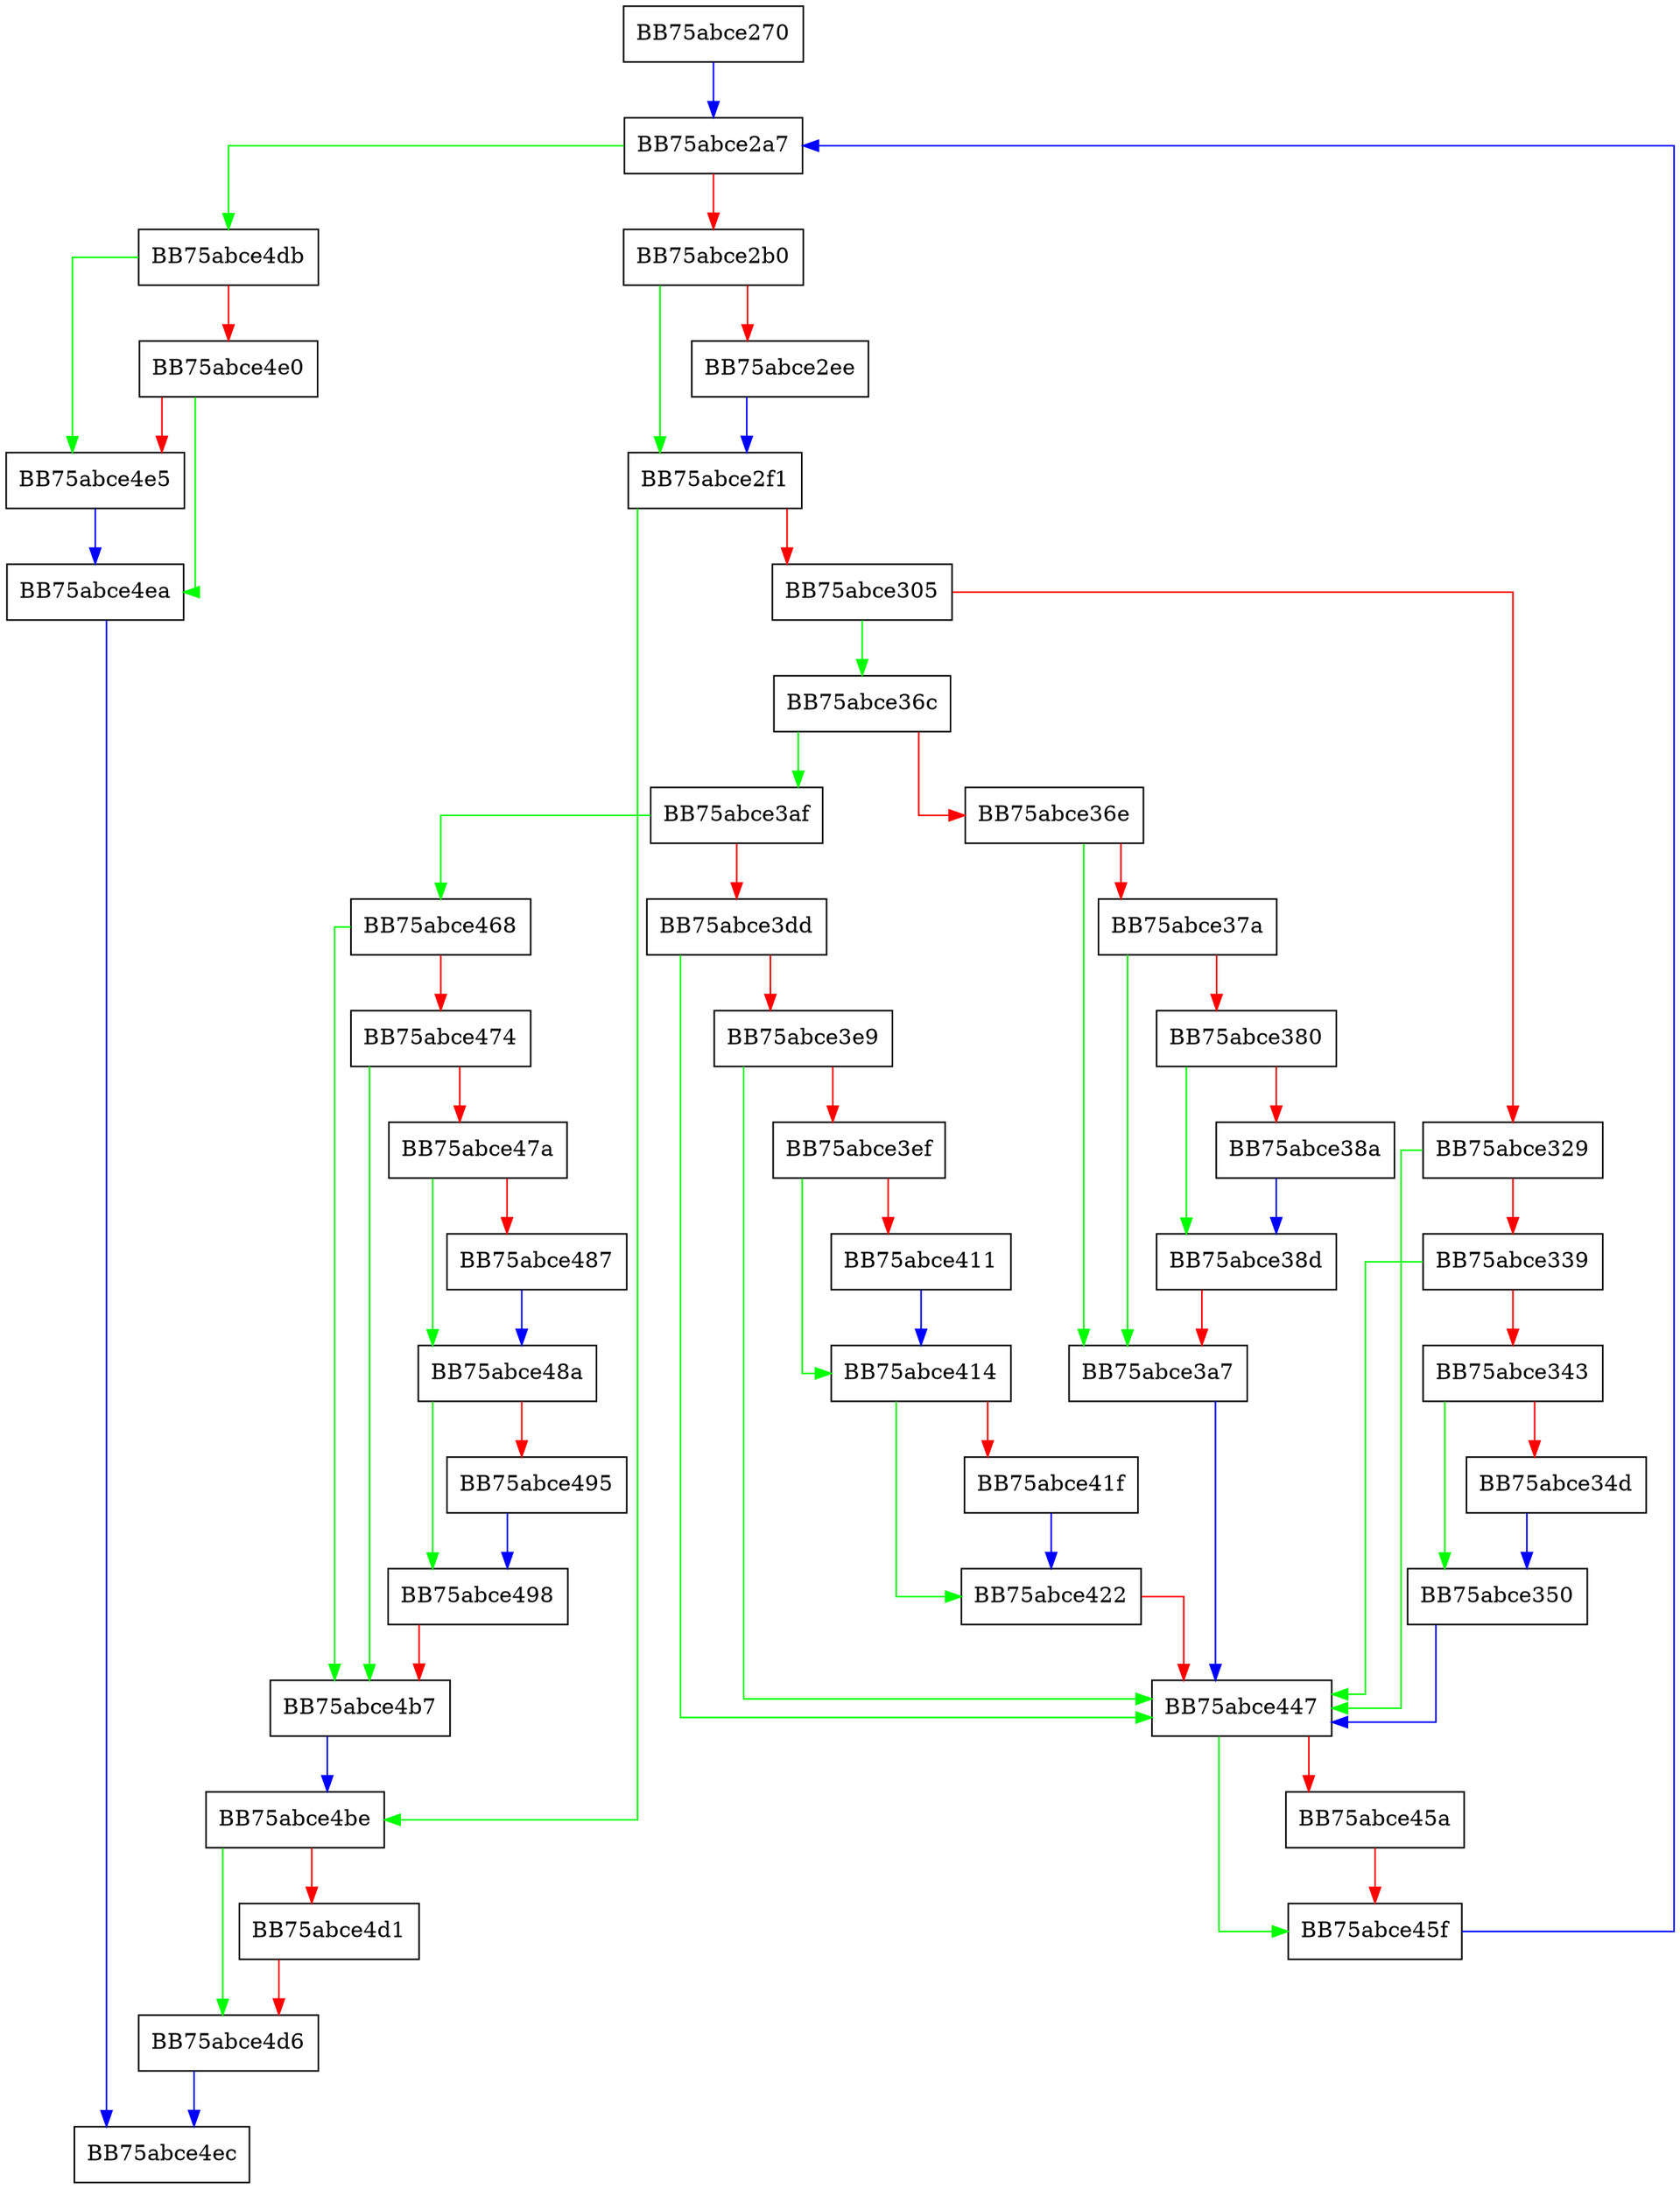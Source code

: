 digraph DoRestoreAll {
  node [shape="box"];
  graph [splines=ortho];
  BB75abce270 -> BB75abce2a7 [color="blue"];
  BB75abce2a7 -> BB75abce4db [color="green"];
  BB75abce2a7 -> BB75abce2b0 [color="red"];
  BB75abce2b0 -> BB75abce2f1 [color="green"];
  BB75abce2b0 -> BB75abce2ee [color="red"];
  BB75abce2ee -> BB75abce2f1 [color="blue"];
  BB75abce2f1 -> BB75abce4be [color="green"];
  BB75abce2f1 -> BB75abce305 [color="red"];
  BB75abce305 -> BB75abce36c [color="green"];
  BB75abce305 -> BB75abce329 [color="red"];
  BB75abce329 -> BB75abce447 [color="green"];
  BB75abce329 -> BB75abce339 [color="red"];
  BB75abce339 -> BB75abce447 [color="green"];
  BB75abce339 -> BB75abce343 [color="red"];
  BB75abce343 -> BB75abce350 [color="green"];
  BB75abce343 -> BB75abce34d [color="red"];
  BB75abce34d -> BB75abce350 [color="blue"];
  BB75abce350 -> BB75abce447 [color="blue"];
  BB75abce36c -> BB75abce3af [color="green"];
  BB75abce36c -> BB75abce36e [color="red"];
  BB75abce36e -> BB75abce3a7 [color="green"];
  BB75abce36e -> BB75abce37a [color="red"];
  BB75abce37a -> BB75abce3a7 [color="green"];
  BB75abce37a -> BB75abce380 [color="red"];
  BB75abce380 -> BB75abce38d [color="green"];
  BB75abce380 -> BB75abce38a [color="red"];
  BB75abce38a -> BB75abce38d [color="blue"];
  BB75abce38d -> BB75abce3a7 [color="red"];
  BB75abce3a7 -> BB75abce447 [color="blue"];
  BB75abce3af -> BB75abce468 [color="green"];
  BB75abce3af -> BB75abce3dd [color="red"];
  BB75abce3dd -> BB75abce447 [color="green"];
  BB75abce3dd -> BB75abce3e9 [color="red"];
  BB75abce3e9 -> BB75abce447 [color="green"];
  BB75abce3e9 -> BB75abce3ef [color="red"];
  BB75abce3ef -> BB75abce414 [color="green"];
  BB75abce3ef -> BB75abce411 [color="red"];
  BB75abce411 -> BB75abce414 [color="blue"];
  BB75abce414 -> BB75abce422 [color="green"];
  BB75abce414 -> BB75abce41f [color="red"];
  BB75abce41f -> BB75abce422 [color="blue"];
  BB75abce422 -> BB75abce447 [color="red"];
  BB75abce447 -> BB75abce45f [color="green"];
  BB75abce447 -> BB75abce45a [color="red"];
  BB75abce45a -> BB75abce45f [color="red"];
  BB75abce45f -> BB75abce2a7 [color="blue"];
  BB75abce468 -> BB75abce4b7 [color="green"];
  BB75abce468 -> BB75abce474 [color="red"];
  BB75abce474 -> BB75abce4b7 [color="green"];
  BB75abce474 -> BB75abce47a [color="red"];
  BB75abce47a -> BB75abce48a [color="green"];
  BB75abce47a -> BB75abce487 [color="red"];
  BB75abce487 -> BB75abce48a [color="blue"];
  BB75abce48a -> BB75abce498 [color="green"];
  BB75abce48a -> BB75abce495 [color="red"];
  BB75abce495 -> BB75abce498 [color="blue"];
  BB75abce498 -> BB75abce4b7 [color="red"];
  BB75abce4b7 -> BB75abce4be [color="blue"];
  BB75abce4be -> BB75abce4d6 [color="green"];
  BB75abce4be -> BB75abce4d1 [color="red"];
  BB75abce4d1 -> BB75abce4d6 [color="red"];
  BB75abce4d6 -> BB75abce4ec [color="blue"];
  BB75abce4db -> BB75abce4e5 [color="green"];
  BB75abce4db -> BB75abce4e0 [color="red"];
  BB75abce4e0 -> BB75abce4ea [color="green"];
  BB75abce4e0 -> BB75abce4e5 [color="red"];
  BB75abce4e5 -> BB75abce4ea [color="blue"];
  BB75abce4ea -> BB75abce4ec [color="blue"];
}